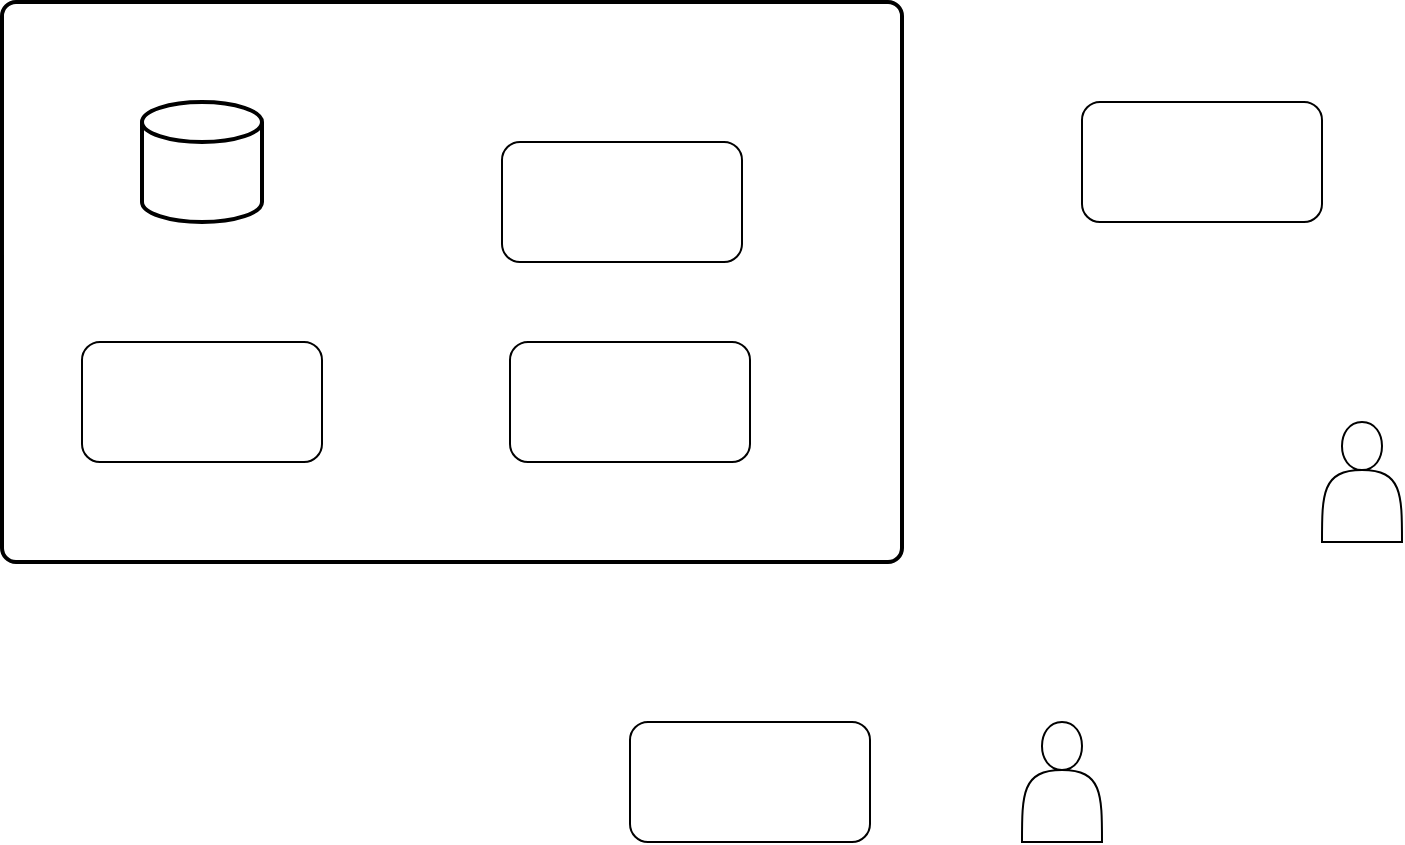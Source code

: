 <mxfile version="24.2.3" type="github">
  <diagram name="Page-1" id="FjgB6-VmZGbSQrV0mxjq">
    <mxGraphModel dx="1050" dy="557" grid="1" gridSize="10" guides="1" tooltips="1" connect="1" arrows="1" fold="1" page="1" pageScale="1" pageWidth="827" pageHeight="1169" math="0" shadow="0">
      <root>
        <mxCell id="0" />
        <mxCell id="1" parent="0" />
        <mxCell id="ICrg7gf6nVjdk4hfE3fq-5" value="" style="rounded=1;whiteSpace=wrap;html=1;absoluteArcSize=1;arcSize=14;strokeWidth=2;" vertex="1" parent="1">
          <mxGeometry x="40" y="100" width="450" height="280" as="geometry" />
        </mxCell>
        <mxCell id="ICrg7gf6nVjdk4hfE3fq-6" value="" style="strokeWidth=2;html=1;shape=mxgraph.flowchart.database;whiteSpace=wrap;" vertex="1" parent="1">
          <mxGeometry x="110" y="150" width="60" height="60" as="geometry" />
        </mxCell>
        <mxCell id="ICrg7gf6nVjdk4hfE3fq-7" value="" style="rounded=1;whiteSpace=wrap;html=1;" vertex="1" parent="1">
          <mxGeometry x="290" y="170" width="120" height="60" as="geometry" />
        </mxCell>
        <mxCell id="ICrg7gf6nVjdk4hfE3fq-8" value="" style="rounded=1;whiteSpace=wrap;html=1;" vertex="1" parent="1">
          <mxGeometry x="294" y="270" width="120" height="60" as="geometry" />
        </mxCell>
        <mxCell id="ICrg7gf6nVjdk4hfE3fq-9" value="" style="rounded=1;whiteSpace=wrap;html=1;" vertex="1" parent="1">
          <mxGeometry x="80" y="270" width="120" height="60" as="geometry" />
        </mxCell>
        <mxCell id="ICrg7gf6nVjdk4hfE3fq-10" value="" style="rounded=1;whiteSpace=wrap;html=1;" vertex="1" parent="1">
          <mxGeometry x="580" y="150" width="120" height="60" as="geometry" />
        </mxCell>
        <mxCell id="ICrg7gf6nVjdk4hfE3fq-11" value="" style="rounded=1;whiteSpace=wrap;html=1;" vertex="1" parent="1">
          <mxGeometry x="354" y="460" width="120" height="60" as="geometry" />
        </mxCell>
        <mxCell id="ICrg7gf6nVjdk4hfE3fq-12" value="" style="shape=actor;whiteSpace=wrap;html=1;" vertex="1" parent="1">
          <mxGeometry x="700" y="310" width="40" height="60" as="geometry" />
        </mxCell>
        <mxCell id="ICrg7gf6nVjdk4hfE3fq-13" value="" style="shape=actor;whiteSpace=wrap;html=1;" vertex="1" parent="1">
          <mxGeometry x="550" y="460" width="40" height="60" as="geometry" />
        </mxCell>
      </root>
    </mxGraphModel>
  </diagram>
</mxfile>
